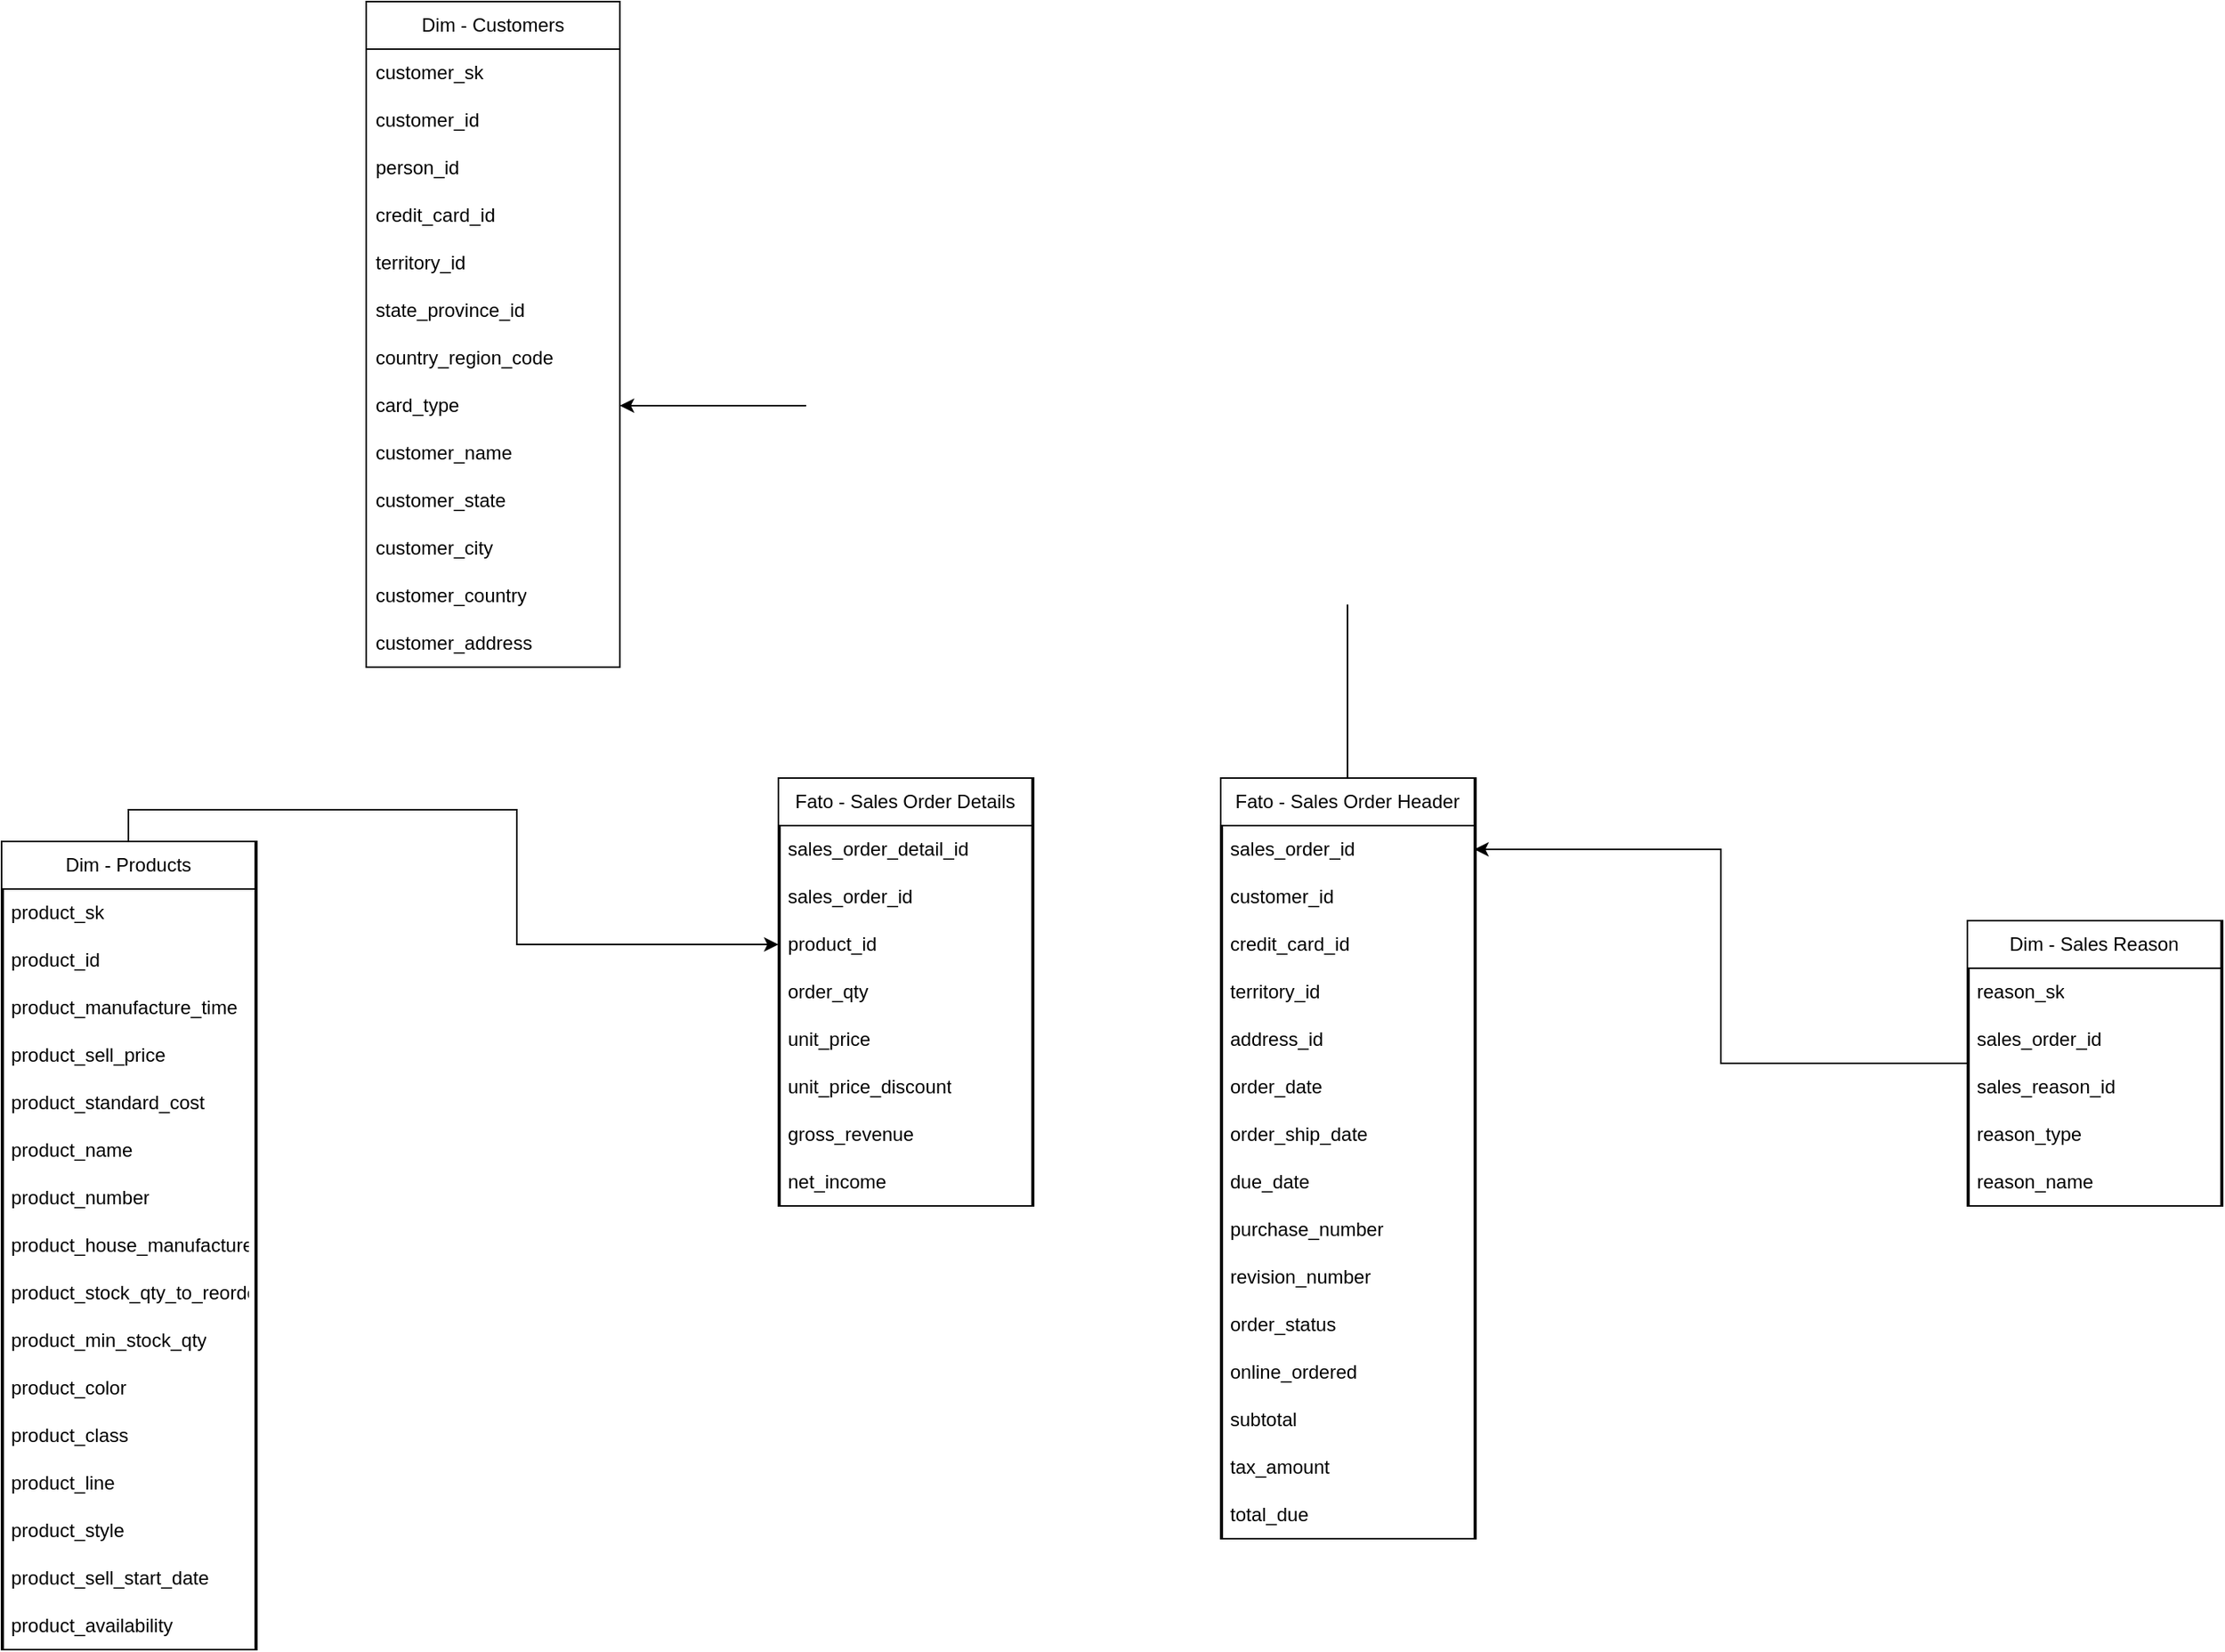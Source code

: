 <mxfile version="21.6.1" type="github">
  <diagram name="Página-1" id="UpeWFnm57IUFRS4a2LFD">
    <mxGraphModel dx="3412" dy="2324" grid="1" gridSize="10" guides="1" tooltips="1" connect="1" arrows="1" fold="1" page="1" pageScale="1" pageWidth="827" pageHeight="1169" math="0" shadow="0">
      <root>
        <mxCell id="0" />
        <mxCell id="1" parent="0" />
        <mxCell id="mHSwdu6JltxRhwhwX5n6-65" style="edgeStyle=orthogonalEdgeStyle;rounded=0;orthogonalLoop=1;jettySize=auto;html=1;exitX=0.5;exitY=0;exitDx=0;exitDy=0;entryX=1;entryY=0.5;entryDx=0;entryDy=0;" edge="1" parent="1" source="mHSwdu6JltxRhwhwX5n6-6" target="mHSwdu6JltxRhwhwX5n6-59">
          <mxGeometry relative="1" as="geometry" />
        </mxCell>
        <mxCell id="mHSwdu6JltxRhwhwX5n6-105" style="edgeStyle=orthogonalEdgeStyle;rounded=0;orthogonalLoop=1;jettySize=auto;html=1;exitX=0;exitY=0.5;exitDx=0;exitDy=0;entryX=1;entryY=0.5;entryDx=0;entryDy=0;" edge="1" parent="1" source="mHSwdu6JltxRhwhwX5n6-26" target="mHSwdu6JltxRhwhwX5n6-7">
          <mxGeometry relative="1" as="geometry" />
        </mxCell>
        <mxCell id="mHSwdu6JltxRhwhwX5n6-106" style="edgeStyle=orthogonalEdgeStyle;rounded=0;orthogonalLoop=1;jettySize=auto;html=1;exitX=0.5;exitY=0;exitDx=0;exitDy=0;entryX=0;entryY=0.5;entryDx=0;entryDy=0;" edge="1" parent="1" source="mHSwdu6JltxRhwhwX5n6-85" target="mHSwdu6JltxRhwhwX5n6-14">
          <mxGeometry relative="1" as="geometry" />
        </mxCell>
        <mxCell id="mHSwdu6JltxRhwhwX5n6-108" value="" style="group" vertex="1" connectable="0" parent="1">
          <mxGeometry x="449" y="180" width="161" height="480" as="geometry" />
        </mxCell>
        <mxCell id="mHSwdu6JltxRhwhwX5n6-2" value="" style="shape=internalStorage;whiteSpace=wrap;html=1;backgroundOutline=1;dx=0;dy=20;" vertex="1" parent="mHSwdu6JltxRhwhwX5n6-108">
          <mxGeometry x="1" width="160" height="480" as="geometry" />
        </mxCell>
        <mxCell id="mHSwdu6JltxRhwhwX5n6-6" value="Fato - Sales Order Header" style="swimlane;fontStyle=0;childLayout=stackLayout;horizontal=1;startSize=30;horizontalStack=0;resizeParent=1;resizeParentMax=0;resizeLast=0;collapsible=1;marginBottom=0;whiteSpace=wrap;html=1;" vertex="1" parent="mHSwdu6JltxRhwhwX5n6-108">
          <mxGeometry width="160" height="480" as="geometry" />
        </mxCell>
        <mxCell id="mHSwdu6JltxRhwhwX5n6-7" value="sales_order_id" style="text;strokeColor=none;fillColor=none;align=left;verticalAlign=middle;spacingLeft=4;spacingRight=4;overflow=hidden;points=[[0,0.5],[1,0.5]];portConstraint=eastwest;rotatable=0;whiteSpace=wrap;html=1;" vertex="1" parent="mHSwdu6JltxRhwhwX5n6-6">
          <mxGeometry y="30" width="160" height="30" as="geometry" />
        </mxCell>
        <mxCell id="mHSwdu6JltxRhwhwX5n6-8" value="customer_id" style="text;strokeColor=none;fillColor=none;align=left;verticalAlign=middle;spacingLeft=4;spacingRight=4;overflow=hidden;points=[[0,0.5],[1,0.5]];portConstraint=eastwest;rotatable=0;whiteSpace=wrap;html=1;" vertex="1" parent="mHSwdu6JltxRhwhwX5n6-6">
          <mxGeometry y="60" width="160" height="30" as="geometry" />
        </mxCell>
        <mxCell id="mHSwdu6JltxRhwhwX5n6-9" value="credit_card_id" style="text;strokeColor=none;fillColor=none;align=left;verticalAlign=middle;spacingLeft=4;spacingRight=4;overflow=hidden;points=[[0,0.5],[1,0.5]];portConstraint=eastwest;rotatable=0;whiteSpace=wrap;html=1;" vertex="1" parent="mHSwdu6JltxRhwhwX5n6-6">
          <mxGeometry y="90" width="160" height="30" as="geometry" />
        </mxCell>
        <mxCell id="mHSwdu6JltxRhwhwX5n6-39" value="territory_id" style="text;strokeColor=none;fillColor=none;align=left;verticalAlign=middle;spacingLeft=4;spacingRight=4;overflow=hidden;points=[[0,0.5],[1,0.5]];portConstraint=eastwest;rotatable=0;whiteSpace=wrap;html=1;" vertex="1" parent="mHSwdu6JltxRhwhwX5n6-6">
          <mxGeometry y="120" width="160" height="30" as="geometry" />
        </mxCell>
        <mxCell id="mHSwdu6JltxRhwhwX5n6-40" value="address_id" style="text;strokeColor=none;fillColor=none;align=left;verticalAlign=middle;spacingLeft=4;spacingRight=4;overflow=hidden;points=[[0,0.5],[1,0.5]];portConstraint=eastwest;rotatable=0;whiteSpace=wrap;html=1;" vertex="1" parent="mHSwdu6JltxRhwhwX5n6-6">
          <mxGeometry y="150" width="160" height="30" as="geometry" />
        </mxCell>
        <mxCell id="mHSwdu6JltxRhwhwX5n6-41" value="order_date" style="text;strokeColor=none;fillColor=none;align=left;verticalAlign=middle;spacingLeft=4;spacingRight=4;overflow=hidden;points=[[0,0.5],[1,0.5]];portConstraint=eastwest;rotatable=0;whiteSpace=wrap;html=1;" vertex="1" parent="mHSwdu6JltxRhwhwX5n6-6">
          <mxGeometry y="180" width="160" height="30" as="geometry" />
        </mxCell>
        <mxCell id="mHSwdu6JltxRhwhwX5n6-42" value="order_ship_date" style="text;strokeColor=none;fillColor=none;align=left;verticalAlign=middle;spacingLeft=4;spacingRight=4;overflow=hidden;points=[[0,0.5],[1,0.5]];portConstraint=eastwest;rotatable=0;whiteSpace=wrap;html=1;" vertex="1" parent="mHSwdu6JltxRhwhwX5n6-6">
          <mxGeometry y="210" width="160" height="30" as="geometry" />
        </mxCell>
        <mxCell id="mHSwdu6JltxRhwhwX5n6-46" value="due_date" style="text;strokeColor=none;fillColor=none;align=left;verticalAlign=middle;spacingLeft=4;spacingRight=4;overflow=hidden;points=[[0,0.5],[1,0.5]];portConstraint=eastwest;rotatable=0;whiteSpace=wrap;html=1;" vertex="1" parent="mHSwdu6JltxRhwhwX5n6-6">
          <mxGeometry y="240" width="160" height="30" as="geometry" />
        </mxCell>
        <mxCell id="mHSwdu6JltxRhwhwX5n6-47" value="purchase_number" style="text;strokeColor=none;fillColor=none;align=left;verticalAlign=middle;spacingLeft=4;spacingRight=4;overflow=hidden;points=[[0,0.5],[1,0.5]];portConstraint=eastwest;rotatable=0;whiteSpace=wrap;html=1;" vertex="1" parent="mHSwdu6JltxRhwhwX5n6-6">
          <mxGeometry y="270" width="160" height="30" as="geometry" />
        </mxCell>
        <mxCell id="mHSwdu6JltxRhwhwX5n6-48" value="revision_number" style="text;strokeColor=none;fillColor=none;align=left;verticalAlign=middle;spacingLeft=4;spacingRight=4;overflow=hidden;points=[[0,0.5],[1,0.5]];portConstraint=eastwest;rotatable=0;whiteSpace=wrap;html=1;" vertex="1" parent="mHSwdu6JltxRhwhwX5n6-6">
          <mxGeometry y="300" width="160" height="30" as="geometry" />
        </mxCell>
        <mxCell id="mHSwdu6JltxRhwhwX5n6-33" value="order_status" style="text;strokeColor=none;fillColor=none;align=left;verticalAlign=middle;spacingLeft=4;spacingRight=4;overflow=hidden;points=[[0,0.5],[1,0.5]];portConstraint=eastwest;rotatable=0;whiteSpace=wrap;html=1;" vertex="1" parent="mHSwdu6JltxRhwhwX5n6-6">
          <mxGeometry y="330" width="160" height="30" as="geometry" />
        </mxCell>
        <mxCell id="mHSwdu6JltxRhwhwX5n6-49" value="online_ordered" style="text;strokeColor=none;fillColor=none;align=left;verticalAlign=middle;spacingLeft=4;spacingRight=4;overflow=hidden;points=[[0,0.5],[1,0.5]];portConstraint=eastwest;rotatable=0;whiteSpace=wrap;html=1;" vertex="1" parent="mHSwdu6JltxRhwhwX5n6-6">
          <mxGeometry y="360" width="160" height="30" as="geometry" />
        </mxCell>
        <mxCell id="mHSwdu6JltxRhwhwX5n6-50" value="subtotal" style="text;strokeColor=none;fillColor=none;align=left;verticalAlign=middle;spacingLeft=4;spacingRight=4;overflow=hidden;points=[[0,0.5],[1,0.5]];portConstraint=eastwest;rotatable=0;whiteSpace=wrap;html=1;" vertex="1" parent="mHSwdu6JltxRhwhwX5n6-6">
          <mxGeometry y="390" width="160" height="30" as="geometry" />
        </mxCell>
        <mxCell id="mHSwdu6JltxRhwhwX5n6-52" value="tax_amount" style="text;strokeColor=none;fillColor=none;align=left;verticalAlign=middle;spacingLeft=4;spacingRight=4;overflow=hidden;points=[[0,0.5],[1,0.5]];portConstraint=eastwest;rotatable=0;whiteSpace=wrap;html=1;" vertex="1" parent="mHSwdu6JltxRhwhwX5n6-6">
          <mxGeometry y="420" width="160" height="30" as="geometry" />
        </mxCell>
        <mxCell id="mHSwdu6JltxRhwhwX5n6-53" value="total_due" style="text;strokeColor=none;fillColor=none;align=left;verticalAlign=middle;spacingLeft=4;spacingRight=4;overflow=hidden;points=[[0,0.5],[1,0.5]];portConstraint=eastwest;rotatable=0;whiteSpace=wrap;html=1;" vertex="1" parent="mHSwdu6JltxRhwhwX5n6-6">
          <mxGeometry y="450" width="160" height="30" as="geometry" />
        </mxCell>
        <mxCell id="mHSwdu6JltxRhwhwX5n6-109" value="" style="group" vertex="1" connectable="0" parent="1">
          <mxGeometry x="170" y="180" width="161" height="270" as="geometry" />
        </mxCell>
        <mxCell id="mHSwdu6JltxRhwhwX5n6-10" value="" style="shape=internalStorage;whiteSpace=wrap;html=1;backgroundOutline=1;dx=0;dy=20;" vertex="1" parent="mHSwdu6JltxRhwhwX5n6-109">
          <mxGeometry x="1" width="160" height="270" as="geometry" />
        </mxCell>
        <mxCell id="mHSwdu6JltxRhwhwX5n6-11" value="Fato - Sales Order Details" style="swimlane;fontStyle=0;childLayout=stackLayout;horizontal=1;startSize=30;horizontalStack=0;resizeParent=1;resizeParentMax=0;resizeLast=0;collapsible=1;marginBottom=0;whiteSpace=wrap;html=1;" vertex="1" parent="mHSwdu6JltxRhwhwX5n6-109">
          <mxGeometry width="160" height="270" as="geometry" />
        </mxCell>
        <mxCell id="mHSwdu6JltxRhwhwX5n6-12" value="sales_order_detail_id" style="text;strokeColor=none;fillColor=none;align=left;verticalAlign=middle;spacingLeft=4;spacingRight=4;overflow=hidden;points=[[0,0.5],[1,0.5]];portConstraint=eastwest;rotatable=0;whiteSpace=wrap;html=1;" vertex="1" parent="mHSwdu6JltxRhwhwX5n6-11">
          <mxGeometry y="30" width="160" height="30" as="geometry" />
        </mxCell>
        <mxCell id="mHSwdu6JltxRhwhwX5n6-13" value="sales_order_id" style="text;strokeColor=none;fillColor=none;align=left;verticalAlign=middle;spacingLeft=4;spacingRight=4;overflow=hidden;points=[[0,0.5],[1,0.5]];portConstraint=eastwest;rotatable=0;whiteSpace=wrap;html=1;" vertex="1" parent="mHSwdu6JltxRhwhwX5n6-11">
          <mxGeometry y="60" width="160" height="30" as="geometry" />
        </mxCell>
        <mxCell id="mHSwdu6JltxRhwhwX5n6-14" value="product_id" style="text;strokeColor=none;fillColor=none;align=left;verticalAlign=middle;spacingLeft=4;spacingRight=4;overflow=hidden;points=[[0,0.5],[1,0.5]];portConstraint=eastwest;rotatable=0;whiteSpace=wrap;html=1;" vertex="1" parent="mHSwdu6JltxRhwhwX5n6-11">
          <mxGeometry y="90" width="160" height="30" as="geometry" />
        </mxCell>
        <mxCell id="mHSwdu6JltxRhwhwX5n6-34" value="order_qty" style="text;strokeColor=none;fillColor=none;align=left;verticalAlign=middle;spacingLeft=4;spacingRight=4;overflow=hidden;points=[[0,0.5],[1,0.5]];portConstraint=eastwest;rotatable=0;whiteSpace=wrap;html=1;" vertex="1" parent="mHSwdu6JltxRhwhwX5n6-11">
          <mxGeometry y="120" width="160" height="30" as="geometry" />
        </mxCell>
        <mxCell id="mHSwdu6JltxRhwhwX5n6-35" value="unit_price" style="text;strokeColor=none;fillColor=none;align=left;verticalAlign=middle;spacingLeft=4;spacingRight=4;overflow=hidden;points=[[0,0.5],[1,0.5]];portConstraint=eastwest;rotatable=0;whiteSpace=wrap;html=1;" vertex="1" parent="mHSwdu6JltxRhwhwX5n6-11">
          <mxGeometry y="150" width="160" height="30" as="geometry" />
        </mxCell>
        <mxCell id="mHSwdu6JltxRhwhwX5n6-36" value="unit_price_discount" style="text;strokeColor=none;fillColor=none;align=left;verticalAlign=middle;spacingLeft=4;spacingRight=4;overflow=hidden;points=[[0,0.5],[1,0.5]];portConstraint=eastwest;rotatable=0;whiteSpace=wrap;html=1;" vertex="1" parent="mHSwdu6JltxRhwhwX5n6-11">
          <mxGeometry y="180" width="160" height="30" as="geometry" />
        </mxCell>
        <mxCell id="mHSwdu6JltxRhwhwX5n6-37" value="gross_revenue" style="text;strokeColor=none;fillColor=none;align=left;verticalAlign=middle;spacingLeft=4;spacingRight=4;overflow=hidden;points=[[0,0.5],[1,0.5]];portConstraint=eastwest;rotatable=0;whiteSpace=wrap;html=1;" vertex="1" parent="mHSwdu6JltxRhwhwX5n6-11">
          <mxGeometry y="210" width="160" height="30" as="geometry" />
        </mxCell>
        <mxCell id="mHSwdu6JltxRhwhwX5n6-38" value="net_income" style="text;strokeColor=none;fillColor=none;align=left;verticalAlign=middle;spacingLeft=4;spacingRight=4;overflow=hidden;points=[[0,0.5],[1,0.5]];portConstraint=eastwest;rotatable=0;whiteSpace=wrap;html=1;" vertex="1" parent="mHSwdu6JltxRhwhwX5n6-11">
          <mxGeometry y="240" width="160" height="30" as="geometry" />
        </mxCell>
        <mxCell id="mHSwdu6JltxRhwhwX5n6-107" value="" style="group" vertex="1" connectable="0" parent="1">
          <mxGeometry x="920" y="270" width="161" height="180" as="geometry" />
        </mxCell>
        <mxCell id="mHSwdu6JltxRhwhwX5n6-25" value="" style="shape=internalStorage;whiteSpace=wrap;html=1;backgroundOutline=1;dx=0;dy=20;" vertex="1" parent="mHSwdu6JltxRhwhwX5n6-107">
          <mxGeometry x="1" width="160" height="180" as="geometry" />
        </mxCell>
        <mxCell id="mHSwdu6JltxRhwhwX5n6-26" value="Dim - Sales Reason" style="swimlane;fontStyle=0;childLayout=stackLayout;horizontal=1;startSize=30;horizontalStack=0;resizeParent=1;resizeParentMax=0;resizeLast=0;collapsible=1;marginBottom=0;whiteSpace=wrap;html=1;" vertex="1" parent="mHSwdu6JltxRhwhwX5n6-107">
          <mxGeometry width="160" height="180" as="geometry" />
        </mxCell>
        <mxCell id="mHSwdu6JltxRhwhwX5n6-27" value="reason_sk" style="text;strokeColor=none;fillColor=none;align=left;verticalAlign=middle;spacingLeft=4;spacingRight=4;overflow=hidden;points=[[0,0.5],[1,0.5]];portConstraint=eastwest;rotatable=0;whiteSpace=wrap;html=1;" vertex="1" parent="mHSwdu6JltxRhwhwX5n6-26">
          <mxGeometry y="30" width="160" height="30" as="geometry" />
        </mxCell>
        <mxCell id="mHSwdu6JltxRhwhwX5n6-28" value="sales_order_id" style="text;strokeColor=none;fillColor=none;align=left;verticalAlign=middle;spacingLeft=4;spacingRight=4;overflow=hidden;points=[[0,0.5],[1,0.5]];portConstraint=eastwest;rotatable=0;whiteSpace=wrap;html=1;" vertex="1" parent="mHSwdu6JltxRhwhwX5n6-26">
          <mxGeometry y="60" width="160" height="30" as="geometry" />
        </mxCell>
        <mxCell id="mHSwdu6JltxRhwhwX5n6-29" value="sales_reason_id" style="text;strokeColor=none;fillColor=none;align=left;verticalAlign=middle;spacingLeft=4;spacingRight=4;overflow=hidden;points=[[0,0.5],[1,0.5]];portConstraint=eastwest;rotatable=0;whiteSpace=wrap;html=1;" vertex="1" parent="mHSwdu6JltxRhwhwX5n6-26">
          <mxGeometry y="90" width="160" height="30" as="geometry" />
        </mxCell>
        <mxCell id="mHSwdu6JltxRhwhwX5n6-103" value="reason_type" style="text;strokeColor=none;fillColor=none;align=left;verticalAlign=middle;spacingLeft=4;spacingRight=4;overflow=hidden;points=[[0,0.5],[1,0.5]];portConstraint=eastwest;rotatable=0;whiteSpace=wrap;html=1;" vertex="1" parent="mHSwdu6JltxRhwhwX5n6-26">
          <mxGeometry y="120" width="160" height="30" as="geometry" />
        </mxCell>
        <mxCell id="mHSwdu6JltxRhwhwX5n6-104" value="reason_name" style="text;strokeColor=none;fillColor=none;align=left;verticalAlign=middle;spacingLeft=4;spacingRight=4;overflow=hidden;points=[[0,0.5],[1,0.5]];portConstraint=eastwest;rotatable=0;whiteSpace=wrap;html=1;" vertex="1" parent="mHSwdu6JltxRhwhwX5n6-26">
          <mxGeometry y="150" width="160" height="30" as="geometry" />
        </mxCell>
        <mxCell id="mHSwdu6JltxRhwhwX5n6-111" value="" style="group" vertex="1" connectable="0" parent="1">
          <mxGeometry x="-90" y="-310" width="160" height="420" as="geometry" />
        </mxCell>
        <mxCell id="mHSwdu6JltxRhwhwX5n6-15" value="" style="shape=internalStorage;whiteSpace=wrap;html=1;backgroundOutline=1;dx=0;dy=20;" vertex="1" parent="mHSwdu6JltxRhwhwX5n6-111">
          <mxGeometry width="160" height="420" as="geometry" />
        </mxCell>
        <mxCell id="mHSwdu6JltxRhwhwX5n6-16" value="Dim - Customers" style="swimlane;fontStyle=0;childLayout=stackLayout;horizontal=1;startSize=30;horizontalStack=0;resizeParent=1;resizeParentMax=0;resizeLast=0;collapsible=1;marginBottom=0;whiteSpace=wrap;html=1;" vertex="1" parent="mHSwdu6JltxRhwhwX5n6-111">
          <mxGeometry width="160" height="420" as="geometry" />
        </mxCell>
        <mxCell id="mHSwdu6JltxRhwhwX5n6-17" value="customer_sk" style="text;strokeColor=none;fillColor=none;align=left;verticalAlign=middle;spacingLeft=4;spacingRight=4;overflow=hidden;points=[[0,0.5],[1,0.5]];portConstraint=eastwest;rotatable=0;whiteSpace=wrap;html=1;" vertex="1" parent="mHSwdu6JltxRhwhwX5n6-16">
          <mxGeometry y="30" width="160" height="30" as="geometry" />
        </mxCell>
        <mxCell id="mHSwdu6JltxRhwhwX5n6-18" value="customer_id" style="text;strokeColor=none;fillColor=none;align=left;verticalAlign=middle;spacingLeft=4;spacingRight=4;overflow=hidden;points=[[0,0.5],[1,0.5]];portConstraint=eastwest;rotatable=0;whiteSpace=wrap;html=1;" vertex="1" parent="mHSwdu6JltxRhwhwX5n6-16">
          <mxGeometry y="60" width="160" height="30" as="geometry" />
        </mxCell>
        <mxCell id="mHSwdu6JltxRhwhwX5n6-19" value="person_id" style="text;strokeColor=none;fillColor=none;align=left;verticalAlign=middle;spacingLeft=4;spacingRight=4;overflow=hidden;points=[[0,0.5],[1,0.5]];portConstraint=eastwest;rotatable=0;whiteSpace=wrap;html=1;" vertex="1" parent="mHSwdu6JltxRhwhwX5n6-16">
          <mxGeometry y="90" width="160" height="30" as="geometry" />
        </mxCell>
        <mxCell id="mHSwdu6JltxRhwhwX5n6-54" value="credit_card_id" style="text;strokeColor=none;fillColor=none;align=left;verticalAlign=middle;spacingLeft=4;spacingRight=4;overflow=hidden;points=[[0,0.5],[1,0.5]];portConstraint=eastwest;rotatable=0;whiteSpace=wrap;html=1;" vertex="1" parent="mHSwdu6JltxRhwhwX5n6-16">
          <mxGeometry y="120" width="160" height="30" as="geometry" />
        </mxCell>
        <mxCell id="mHSwdu6JltxRhwhwX5n6-55" value="territory_id" style="text;strokeColor=none;fillColor=none;align=left;verticalAlign=middle;spacingLeft=4;spacingRight=4;overflow=hidden;points=[[0,0.5],[1,0.5]];portConstraint=eastwest;rotatable=0;whiteSpace=wrap;html=1;" vertex="1" parent="mHSwdu6JltxRhwhwX5n6-16">
          <mxGeometry y="150" width="160" height="30" as="geometry" />
        </mxCell>
        <mxCell id="mHSwdu6JltxRhwhwX5n6-56" value="state_province_id" style="text;strokeColor=none;fillColor=none;align=left;verticalAlign=middle;spacingLeft=4;spacingRight=4;overflow=hidden;points=[[0,0.5],[1,0.5]];portConstraint=eastwest;rotatable=0;whiteSpace=wrap;html=1;" vertex="1" parent="mHSwdu6JltxRhwhwX5n6-16">
          <mxGeometry y="180" width="160" height="30" as="geometry" />
        </mxCell>
        <mxCell id="mHSwdu6JltxRhwhwX5n6-57" value="country_region_code" style="text;strokeColor=none;fillColor=none;align=left;verticalAlign=middle;spacingLeft=4;spacingRight=4;overflow=hidden;points=[[0,0.5],[1,0.5]];portConstraint=eastwest;rotatable=0;whiteSpace=wrap;html=1;" vertex="1" parent="mHSwdu6JltxRhwhwX5n6-16">
          <mxGeometry y="210" width="160" height="30" as="geometry" />
        </mxCell>
        <mxCell id="mHSwdu6JltxRhwhwX5n6-59" value="card_type" style="text;strokeColor=none;fillColor=none;align=left;verticalAlign=middle;spacingLeft=4;spacingRight=4;overflow=hidden;points=[[0,0.5],[1,0.5]];portConstraint=eastwest;rotatable=0;whiteSpace=wrap;html=1;" vertex="1" parent="mHSwdu6JltxRhwhwX5n6-16">
          <mxGeometry y="240" width="160" height="30" as="geometry" />
        </mxCell>
        <mxCell id="mHSwdu6JltxRhwhwX5n6-60" value="customer_name" style="text;strokeColor=none;fillColor=none;align=left;verticalAlign=middle;spacingLeft=4;spacingRight=4;overflow=hidden;points=[[0,0.5],[1,0.5]];portConstraint=eastwest;rotatable=0;whiteSpace=wrap;html=1;" vertex="1" parent="mHSwdu6JltxRhwhwX5n6-16">
          <mxGeometry y="270" width="160" height="30" as="geometry" />
        </mxCell>
        <mxCell id="mHSwdu6JltxRhwhwX5n6-61" value="customer_state" style="text;strokeColor=none;fillColor=none;align=left;verticalAlign=middle;spacingLeft=4;spacingRight=4;overflow=hidden;points=[[0,0.5],[1,0.5]];portConstraint=eastwest;rotatable=0;whiteSpace=wrap;html=1;" vertex="1" parent="mHSwdu6JltxRhwhwX5n6-16">
          <mxGeometry y="300" width="160" height="30" as="geometry" />
        </mxCell>
        <mxCell id="mHSwdu6JltxRhwhwX5n6-62" value="customer_city" style="text;strokeColor=none;fillColor=none;align=left;verticalAlign=middle;spacingLeft=4;spacingRight=4;overflow=hidden;points=[[0,0.5],[1,0.5]];portConstraint=eastwest;rotatable=0;whiteSpace=wrap;html=1;" vertex="1" parent="mHSwdu6JltxRhwhwX5n6-16">
          <mxGeometry y="330" width="160" height="30" as="geometry" />
        </mxCell>
        <mxCell id="mHSwdu6JltxRhwhwX5n6-63" value="customer_country" style="text;strokeColor=none;fillColor=none;align=left;verticalAlign=middle;spacingLeft=4;spacingRight=4;overflow=hidden;points=[[0,0.5],[1,0.5]];portConstraint=eastwest;rotatable=0;whiteSpace=wrap;html=1;" vertex="1" parent="mHSwdu6JltxRhwhwX5n6-16">
          <mxGeometry y="360" width="160" height="30" as="geometry" />
        </mxCell>
        <mxCell id="mHSwdu6JltxRhwhwX5n6-64" value="customer_address" style="text;strokeColor=none;fillColor=none;align=left;verticalAlign=middle;spacingLeft=4;spacingRight=4;overflow=hidden;points=[[0,0.5],[1,0.5]];portConstraint=eastwest;rotatable=0;whiteSpace=wrap;html=1;" vertex="1" parent="mHSwdu6JltxRhwhwX5n6-16">
          <mxGeometry y="390" width="160" height="30" as="geometry" />
        </mxCell>
        <mxCell id="mHSwdu6JltxRhwhwX5n6-110" value="" style="group" vertex="1" connectable="0" parent="1">
          <mxGeometry x="-320" y="220" width="161" height="510" as="geometry" />
        </mxCell>
        <mxCell id="mHSwdu6JltxRhwhwX5n6-84" value="" style="shape=internalStorage;whiteSpace=wrap;html=1;backgroundOutline=1;dx=0;dy=20;" vertex="1" parent="mHSwdu6JltxRhwhwX5n6-110">
          <mxGeometry x="1" width="160" height="510" as="geometry" />
        </mxCell>
        <mxCell id="mHSwdu6JltxRhwhwX5n6-85" value="Dim - Products" style="swimlane;fontStyle=0;childLayout=stackLayout;horizontal=1;startSize=30;horizontalStack=0;resizeParent=1;resizeParentMax=0;resizeLast=0;collapsible=1;marginBottom=0;whiteSpace=wrap;html=1;" vertex="1" parent="mHSwdu6JltxRhwhwX5n6-110">
          <mxGeometry width="160" height="510" as="geometry" />
        </mxCell>
        <mxCell id="mHSwdu6JltxRhwhwX5n6-86" value="product_sk" style="text;strokeColor=none;fillColor=none;align=left;verticalAlign=middle;spacingLeft=4;spacingRight=4;overflow=hidden;points=[[0,0.5],[1,0.5]];portConstraint=eastwest;rotatable=0;whiteSpace=wrap;html=1;" vertex="1" parent="mHSwdu6JltxRhwhwX5n6-85">
          <mxGeometry y="30" width="160" height="30" as="geometry" />
        </mxCell>
        <mxCell id="mHSwdu6JltxRhwhwX5n6-87" value="product_id" style="text;strokeColor=none;fillColor=none;align=left;verticalAlign=middle;spacingLeft=4;spacingRight=4;overflow=hidden;points=[[0,0.5],[1,0.5]];portConstraint=eastwest;rotatable=0;whiteSpace=wrap;html=1;" vertex="1" parent="mHSwdu6JltxRhwhwX5n6-85">
          <mxGeometry y="60" width="160" height="30" as="geometry" />
        </mxCell>
        <mxCell id="mHSwdu6JltxRhwhwX5n6-88" value="product_manufacture_time" style="text;strokeColor=none;fillColor=none;align=left;verticalAlign=middle;spacingLeft=4;spacingRight=4;overflow=hidden;points=[[0,0.5],[1,0.5]];portConstraint=eastwest;rotatable=0;whiteSpace=wrap;html=1;" vertex="1" parent="mHSwdu6JltxRhwhwX5n6-85">
          <mxGeometry y="90" width="160" height="30" as="geometry" />
        </mxCell>
        <mxCell id="mHSwdu6JltxRhwhwX5n6-89" value="product_sell_price" style="text;strokeColor=none;fillColor=none;align=left;verticalAlign=middle;spacingLeft=4;spacingRight=4;overflow=hidden;points=[[0,0.5],[1,0.5]];portConstraint=eastwest;rotatable=0;whiteSpace=wrap;html=1;" vertex="1" parent="mHSwdu6JltxRhwhwX5n6-85">
          <mxGeometry y="120" width="160" height="30" as="geometry" />
        </mxCell>
        <mxCell id="mHSwdu6JltxRhwhwX5n6-90" value="product_standard_cost" style="text;strokeColor=none;fillColor=none;align=left;verticalAlign=middle;spacingLeft=4;spacingRight=4;overflow=hidden;points=[[0,0.5],[1,0.5]];portConstraint=eastwest;rotatable=0;whiteSpace=wrap;html=1;" vertex="1" parent="mHSwdu6JltxRhwhwX5n6-85">
          <mxGeometry y="150" width="160" height="30" as="geometry" />
        </mxCell>
        <mxCell id="mHSwdu6JltxRhwhwX5n6-91" value="product_name" style="text;strokeColor=none;fillColor=none;align=left;verticalAlign=middle;spacingLeft=4;spacingRight=4;overflow=hidden;points=[[0,0.5],[1,0.5]];portConstraint=eastwest;rotatable=0;whiteSpace=wrap;html=1;" vertex="1" parent="mHSwdu6JltxRhwhwX5n6-85">
          <mxGeometry y="180" width="160" height="30" as="geometry" />
        </mxCell>
        <mxCell id="mHSwdu6JltxRhwhwX5n6-92" value="product_number" style="text;strokeColor=none;fillColor=none;align=left;verticalAlign=middle;spacingLeft=4;spacingRight=4;overflow=hidden;points=[[0,0.5],[1,0.5]];portConstraint=eastwest;rotatable=0;whiteSpace=wrap;html=1;" vertex="1" parent="mHSwdu6JltxRhwhwX5n6-85">
          <mxGeometry y="210" width="160" height="30" as="geometry" />
        </mxCell>
        <mxCell id="mHSwdu6JltxRhwhwX5n6-93" value="product_house_manufactured" style="text;strokeColor=none;fillColor=none;align=left;verticalAlign=middle;spacingLeft=4;spacingRight=4;overflow=hidden;points=[[0,0.5],[1,0.5]];portConstraint=eastwest;rotatable=0;whiteSpace=wrap;html=1;" vertex="1" parent="mHSwdu6JltxRhwhwX5n6-85">
          <mxGeometry y="240" width="160" height="30" as="geometry" />
        </mxCell>
        <mxCell id="mHSwdu6JltxRhwhwX5n6-94" value="product_stock_qty_to_reorder" style="text;strokeColor=none;fillColor=none;align=left;verticalAlign=middle;spacingLeft=4;spacingRight=4;overflow=hidden;points=[[0,0.5],[1,0.5]];portConstraint=eastwest;rotatable=0;whiteSpace=wrap;html=1;" vertex="1" parent="mHSwdu6JltxRhwhwX5n6-85">
          <mxGeometry y="270" width="160" height="30" as="geometry" />
        </mxCell>
        <mxCell id="mHSwdu6JltxRhwhwX5n6-95" value="product_min_stock_qty" style="text;strokeColor=none;fillColor=none;align=left;verticalAlign=middle;spacingLeft=4;spacingRight=4;overflow=hidden;points=[[0,0.5],[1,0.5]];portConstraint=eastwest;rotatable=0;whiteSpace=wrap;html=1;" vertex="1" parent="mHSwdu6JltxRhwhwX5n6-85">
          <mxGeometry y="300" width="160" height="30" as="geometry" />
        </mxCell>
        <mxCell id="mHSwdu6JltxRhwhwX5n6-96" value="product_color" style="text;strokeColor=none;fillColor=none;align=left;verticalAlign=middle;spacingLeft=4;spacingRight=4;overflow=hidden;points=[[0,0.5],[1,0.5]];portConstraint=eastwest;rotatable=0;whiteSpace=wrap;html=1;" vertex="1" parent="mHSwdu6JltxRhwhwX5n6-85">
          <mxGeometry y="330" width="160" height="30" as="geometry" />
        </mxCell>
        <mxCell id="mHSwdu6JltxRhwhwX5n6-97" value="product_class" style="text;strokeColor=none;fillColor=none;align=left;verticalAlign=middle;spacingLeft=4;spacingRight=4;overflow=hidden;points=[[0,0.5],[1,0.5]];portConstraint=eastwest;rotatable=0;whiteSpace=wrap;html=1;" vertex="1" parent="mHSwdu6JltxRhwhwX5n6-85">
          <mxGeometry y="360" width="160" height="30" as="geometry" />
        </mxCell>
        <mxCell id="mHSwdu6JltxRhwhwX5n6-98" value="product_line" style="text;strokeColor=none;fillColor=none;align=left;verticalAlign=middle;spacingLeft=4;spacingRight=4;overflow=hidden;points=[[0,0.5],[1,0.5]];portConstraint=eastwest;rotatable=0;whiteSpace=wrap;html=1;" vertex="1" parent="mHSwdu6JltxRhwhwX5n6-85">
          <mxGeometry y="390" width="160" height="30" as="geometry" />
        </mxCell>
        <mxCell id="mHSwdu6JltxRhwhwX5n6-99" value="product_style" style="text;strokeColor=none;fillColor=none;align=left;verticalAlign=middle;spacingLeft=4;spacingRight=4;overflow=hidden;points=[[0,0.5],[1,0.5]];portConstraint=eastwest;rotatable=0;whiteSpace=wrap;html=1;" vertex="1" parent="mHSwdu6JltxRhwhwX5n6-85">
          <mxGeometry y="420" width="160" height="30" as="geometry" />
        </mxCell>
        <mxCell id="mHSwdu6JltxRhwhwX5n6-102" value="product_sell_start_date" style="text;strokeColor=none;fillColor=none;align=left;verticalAlign=middle;spacingLeft=4;spacingRight=4;overflow=hidden;points=[[0,0.5],[1,0.5]];portConstraint=eastwest;rotatable=0;whiteSpace=wrap;html=1;" vertex="1" parent="mHSwdu6JltxRhwhwX5n6-85">
          <mxGeometry y="450" width="160" height="30" as="geometry" />
        </mxCell>
        <mxCell id="mHSwdu6JltxRhwhwX5n6-101" value="product_availability" style="text;strokeColor=none;fillColor=none;align=left;verticalAlign=middle;spacingLeft=4;spacingRight=4;overflow=hidden;points=[[0,0.5],[1,0.5]];portConstraint=eastwest;rotatable=0;whiteSpace=wrap;html=1;" vertex="1" parent="mHSwdu6JltxRhwhwX5n6-85">
          <mxGeometry y="480" width="160" height="30" as="geometry" />
        </mxCell>
      </root>
    </mxGraphModel>
  </diagram>
</mxfile>
